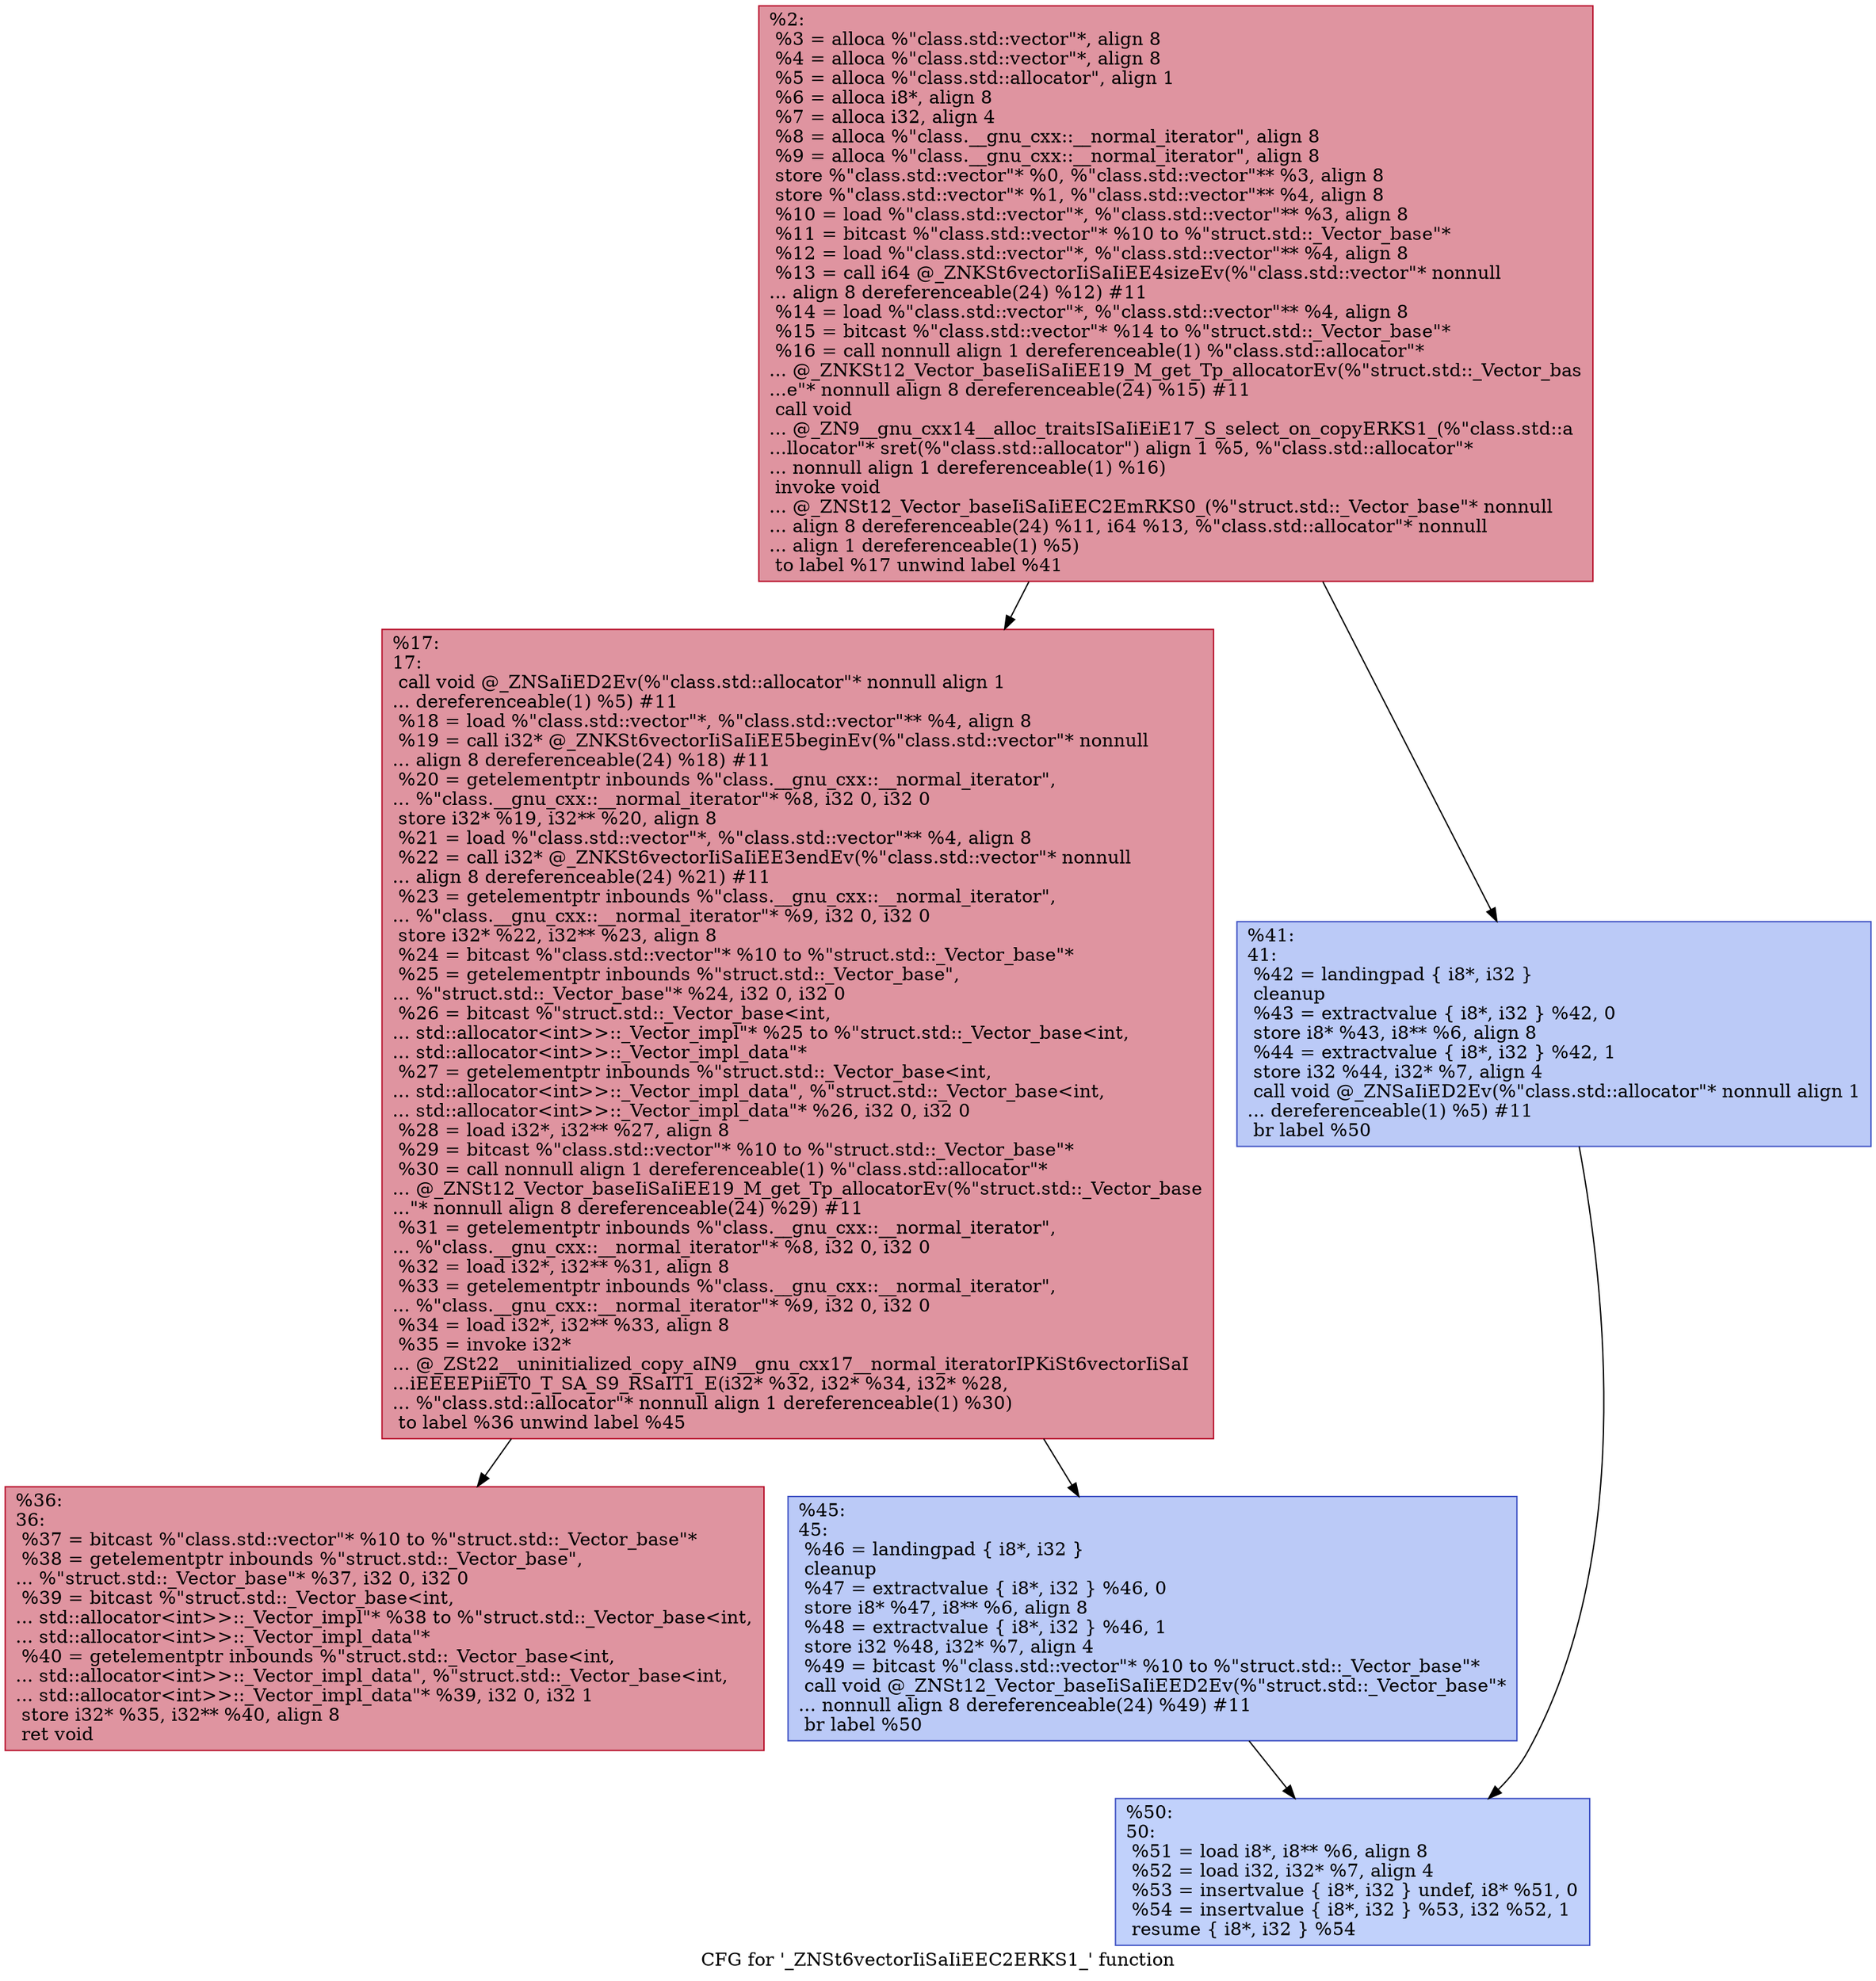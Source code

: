 digraph "CFG for '_ZNSt6vectorIiSaIiEEC2ERKS1_' function" {
	label="CFG for '_ZNSt6vectorIiSaIiEEC2ERKS1_' function";

	Node0x559aeaaf6210 [shape=record,color="#b70d28ff", style=filled, fillcolor="#b70d2870",label="{%2:\l  %3 = alloca %\"class.std::vector\"*, align 8\l  %4 = alloca %\"class.std::vector\"*, align 8\l  %5 = alloca %\"class.std::allocator\", align 1\l  %6 = alloca i8*, align 8\l  %7 = alloca i32, align 4\l  %8 = alloca %\"class.__gnu_cxx::__normal_iterator\", align 8\l  %9 = alloca %\"class.__gnu_cxx::__normal_iterator\", align 8\l  store %\"class.std::vector\"* %0, %\"class.std::vector\"** %3, align 8\l  store %\"class.std::vector\"* %1, %\"class.std::vector\"** %4, align 8\l  %10 = load %\"class.std::vector\"*, %\"class.std::vector\"** %3, align 8\l  %11 = bitcast %\"class.std::vector\"* %10 to %\"struct.std::_Vector_base\"*\l  %12 = load %\"class.std::vector\"*, %\"class.std::vector\"** %4, align 8\l  %13 = call i64 @_ZNKSt6vectorIiSaIiEE4sizeEv(%\"class.std::vector\"* nonnull\l... align 8 dereferenceable(24) %12) #11\l  %14 = load %\"class.std::vector\"*, %\"class.std::vector\"** %4, align 8\l  %15 = bitcast %\"class.std::vector\"* %14 to %\"struct.std::_Vector_base\"*\l  %16 = call nonnull align 1 dereferenceable(1) %\"class.std::allocator\"*\l... @_ZNKSt12_Vector_baseIiSaIiEE19_M_get_Tp_allocatorEv(%\"struct.std::_Vector_bas\l...e\"* nonnull align 8 dereferenceable(24) %15) #11\l  call void\l... @_ZN9__gnu_cxx14__alloc_traitsISaIiEiE17_S_select_on_copyERKS1_(%\"class.std::a\l...llocator\"* sret(%\"class.std::allocator\") align 1 %5, %\"class.std::allocator\"*\l... nonnull align 1 dereferenceable(1) %16)\l  invoke void\l... @_ZNSt12_Vector_baseIiSaIiEEC2EmRKS0_(%\"struct.std::_Vector_base\"* nonnull\l... align 8 dereferenceable(24) %11, i64 %13, %\"class.std::allocator\"* nonnull\l... align 1 dereferenceable(1) %5)\l          to label %17 unwind label %41\l}"];
	Node0x559aeaaf6210 -> Node0x559aeaaf6be0;
	Node0x559aeaaf6210 -> Node0x559aeaaf7e40;
	Node0x559aeaaf6be0 [shape=record,color="#b70d28ff", style=filled, fillcolor="#b70d2870",label="{%17:\l17:                                               \l  call void @_ZNSaIiED2Ev(%\"class.std::allocator\"* nonnull align 1\l... dereferenceable(1) %5) #11\l  %18 = load %\"class.std::vector\"*, %\"class.std::vector\"** %4, align 8\l  %19 = call i32* @_ZNKSt6vectorIiSaIiEE5beginEv(%\"class.std::vector\"* nonnull\l... align 8 dereferenceable(24) %18) #11\l  %20 = getelementptr inbounds %\"class.__gnu_cxx::__normal_iterator\",\l... %\"class.__gnu_cxx::__normal_iterator\"* %8, i32 0, i32 0\l  store i32* %19, i32** %20, align 8\l  %21 = load %\"class.std::vector\"*, %\"class.std::vector\"** %4, align 8\l  %22 = call i32* @_ZNKSt6vectorIiSaIiEE3endEv(%\"class.std::vector\"* nonnull\l... align 8 dereferenceable(24) %21) #11\l  %23 = getelementptr inbounds %\"class.__gnu_cxx::__normal_iterator\",\l... %\"class.__gnu_cxx::__normal_iterator\"* %9, i32 0, i32 0\l  store i32* %22, i32** %23, align 8\l  %24 = bitcast %\"class.std::vector\"* %10 to %\"struct.std::_Vector_base\"*\l  %25 = getelementptr inbounds %\"struct.std::_Vector_base\",\l... %\"struct.std::_Vector_base\"* %24, i32 0, i32 0\l  %26 = bitcast %\"struct.std::_Vector_base\<int,\l... std::allocator\<int\>\>::_Vector_impl\"* %25 to %\"struct.std::_Vector_base\<int,\l... std::allocator\<int\>\>::_Vector_impl_data\"*\l  %27 = getelementptr inbounds %\"struct.std::_Vector_base\<int,\l... std::allocator\<int\>\>::_Vector_impl_data\", %\"struct.std::_Vector_base\<int,\l... std::allocator\<int\>\>::_Vector_impl_data\"* %26, i32 0, i32 0\l  %28 = load i32*, i32** %27, align 8\l  %29 = bitcast %\"class.std::vector\"* %10 to %\"struct.std::_Vector_base\"*\l  %30 = call nonnull align 1 dereferenceable(1) %\"class.std::allocator\"*\l... @_ZNSt12_Vector_baseIiSaIiEE19_M_get_Tp_allocatorEv(%\"struct.std::_Vector_base\l...\"* nonnull align 8 dereferenceable(24) %29) #11\l  %31 = getelementptr inbounds %\"class.__gnu_cxx::__normal_iterator\",\l... %\"class.__gnu_cxx::__normal_iterator\"* %8, i32 0, i32 0\l  %32 = load i32*, i32** %31, align 8\l  %33 = getelementptr inbounds %\"class.__gnu_cxx::__normal_iterator\",\l... %\"class.__gnu_cxx::__normal_iterator\"* %9, i32 0, i32 0\l  %34 = load i32*, i32** %33, align 8\l  %35 = invoke i32*\l... @_ZSt22__uninitialized_copy_aIN9__gnu_cxx17__normal_iteratorIPKiSt6vectorIiSaI\l...iEEEEPiiET0_T_SA_S9_RSaIT1_E(i32* %32, i32* %34, i32* %28,\l... %\"class.std::allocator\"* nonnull align 1 dereferenceable(1) %30)\l          to label %36 unwind label %45\l}"];
	Node0x559aeaaf6be0 -> Node0x559aeaaf91b0;
	Node0x559aeaaf6be0 -> Node0x559aeaaf9200;
	Node0x559aeaaf91b0 [shape=record,color="#b70d28ff", style=filled, fillcolor="#b70d2870",label="{%36:\l36:                                               \l  %37 = bitcast %\"class.std::vector\"* %10 to %\"struct.std::_Vector_base\"*\l  %38 = getelementptr inbounds %\"struct.std::_Vector_base\",\l... %\"struct.std::_Vector_base\"* %37, i32 0, i32 0\l  %39 = bitcast %\"struct.std::_Vector_base\<int,\l... std::allocator\<int\>\>::_Vector_impl\"* %38 to %\"struct.std::_Vector_base\<int,\l... std::allocator\<int\>\>::_Vector_impl_data\"*\l  %40 = getelementptr inbounds %\"struct.std::_Vector_base\<int,\l... std::allocator\<int\>\>::_Vector_impl_data\", %\"struct.std::_Vector_base\<int,\l... std::allocator\<int\>\>::_Vector_impl_data\"* %39, i32 0, i32 1\l  store i32* %35, i32** %40, align 8\l  ret void\l}"];
	Node0x559aeaaf7e40 [shape=record,color="#3d50c3ff", style=filled, fillcolor="#6687ed70",label="{%41:\l41:                                               \l  %42 = landingpad \{ i8*, i32 \}\l          cleanup\l  %43 = extractvalue \{ i8*, i32 \} %42, 0\l  store i8* %43, i8** %6, align 8\l  %44 = extractvalue \{ i8*, i32 \} %42, 1\l  store i32 %44, i32* %7, align 4\l  call void @_ZNSaIiED2Ev(%\"class.std::allocator\"* nonnull align 1\l... dereferenceable(1) %5) #11\l  br label %50\l}"];
	Node0x559aeaaf7e40 -> Node0x559aeaaf9c50;
	Node0x559aeaaf9200 [shape=record,color="#3d50c3ff", style=filled, fillcolor="#6687ed70",label="{%45:\l45:                                               \l  %46 = landingpad \{ i8*, i32 \}\l          cleanup\l  %47 = extractvalue \{ i8*, i32 \} %46, 0\l  store i8* %47, i8** %6, align 8\l  %48 = extractvalue \{ i8*, i32 \} %46, 1\l  store i32 %48, i32* %7, align 4\l  %49 = bitcast %\"class.std::vector\"* %10 to %\"struct.std::_Vector_base\"*\l  call void @_ZNSt12_Vector_baseIiSaIiEED2Ev(%\"struct.std::_Vector_base\"*\l... nonnull align 8 dereferenceable(24) %49) #11\l  br label %50\l}"];
	Node0x559aeaaf9200 -> Node0x559aeaaf9c50;
	Node0x559aeaaf9c50 [shape=record,color="#3d50c3ff", style=filled, fillcolor="#7396f570",label="{%50:\l50:                                               \l  %51 = load i8*, i8** %6, align 8\l  %52 = load i32, i32* %7, align 4\l  %53 = insertvalue \{ i8*, i32 \} undef, i8* %51, 0\l  %54 = insertvalue \{ i8*, i32 \} %53, i32 %52, 1\l  resume \{ i8*, i32 \} %54\l}"];
}
